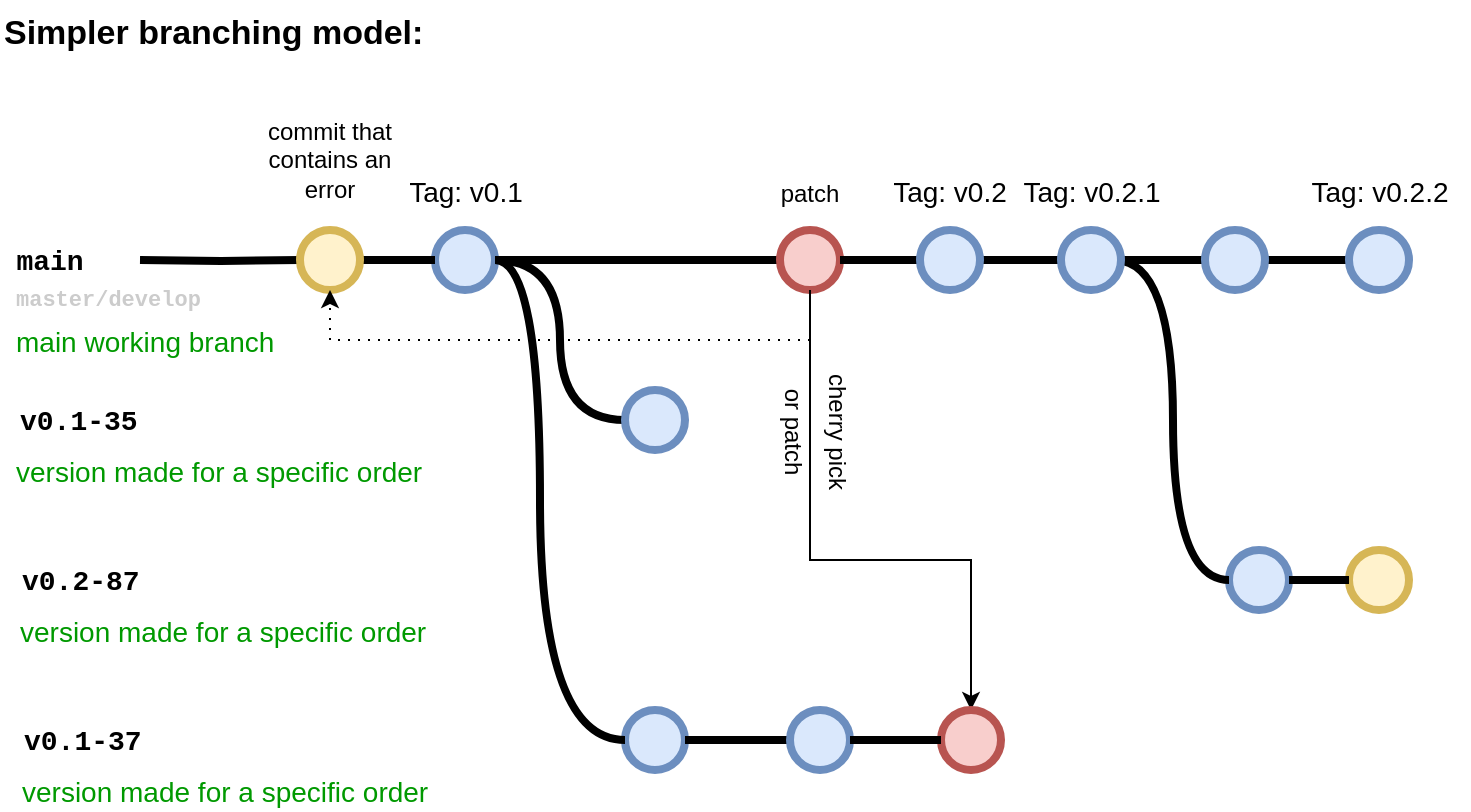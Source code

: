 <mxfile version="24.5.3" type="device">
  <diagram id="yPxyJZ8AM_hMuL3Unpa9" name="simple gitflow">
    <mxGraphModel dx="815" dy="499" grid="1" gridSize="10" guides="1" tooltips="1" connect="1" arrows="1" fold="1" page="1" pageScale="1" pageWidth="1100" pageHeight="850" background="none" math="0" shadow="0">
      <root>
        <mxCell id="0" />
        <mxCell id="1" parent="0" />
        <UserObject label="Simpler branching model:" link="https://nvie.com/posts/a-successful-git-branching-model/" id="9hBKPDzoitwpIBdzFDQ7-6">
          <mxCell style="text;whiteSpace=wrap;html=1;fontStyle=1;fontSize=17;" parent="1" vertex="1">
            <mxGeometry x="90" y="50" width="542.25" height="30" as="geometry" />
          </mxCell>
        </UserObject>
        <mxCell id="9hBKPDzoitwpIBdzFDQ7-23" value="" style="edgeStyle=orthogonalEdgeStyle;rounded=0;html=1;jettySize=auto;orthogonalLoop=1;plain-blue;endArrow=none;endFill=0;strokeWidth=4;strokeColor=default;exitX=1;exitY=0.5;exitDx=0;exitDy=0;exitPerimeter=0;" parent="1" source="v5hvZXTkz6jiRb2V7_Yi-10" edge="1">
          <mxGeometry x="361.5" y="180" as="geometry">
            <mxPoint x="506.5" y="180.037" as="sourcePoint" />
            <mxPoint x="637" y="180" as="targetPoint" />
          </mxGeometry>
        </mxCell>
        <mxCell id="9hBKPDzoitwpIBdzFDQ7-24" style="edgeStyle=orthogonalEdgeStyle;curved=1;rounded=0;html=1;exitX=1;exitY=0.5;exitPerimeter=0;entryX=0;entryY=0.5;entryPerimeter=0;endArrow=none;endFill=0;jettySize=auto;orthogonalLoop=1;strokeWidth=4;fontSize=15;" parent="1" source="9hBKPDzoitwpIBdzFDQ7-25" target="9hBKPDzoitwpIBdzFDQ7-30" edge="1">
          <mxGeometry relative="1" as="geometry" />
        </mxCell>
        <mxCell id="9hBKPDzoitwpIBdzFDQ7-25" value="" style="verticalLabelPosition=bottom;verticalAlign=top;html=1;strokeWidth=4;shape=mxgraph.flowchart.on-page_reference;fillColor=#dae8fc;strokeColor=#6c8ebf;" parent="1" vertex="1">
          <mxGeometry x="307.5" y="165" width="30" height="30" as="geometry" />
        </mxCell>
        <mxCell id="9hBKPDzoitwpIBdzFDQ7-43" value="" style="edgeStyle=orthogonalEdgeStyle;curved=1;rounded=0;orthogonalLoop=1;jettySize=auto;html=1;endArrow=none;endFill=0;strokeWidth=4;fontFamily=Courier New;fontSize=16;exitX=1;exitY=0.5;exitDx=0;exitDy=0;exitPerimeter=0;" parent="1" source="v5hvZXTkz6jiRb2V7_Yi-22" target="9hBKPDzoitwpIBdzFDQ7-42" edge="1">
          <mxGeometry relative="1" as="geometry">
            <mxPoint x="667" y="180" as="sourcePoint" />
          </mxGeometry>
        </mxCell>
        <mxCell id="9hBKPDzoitwpIBdzFDQ7-56" value="" style="edgeStyle=orthogonalEdgeStyle;curved=1;rounded=0;orthogonalLoop=1;jettySize=auto;html=1;endArrow=none;endFill=0;strokeWidth=4;fontFamily=Courier New;fontSize=16;" parent="1" source="9hBKPDzoitwpIBdzFDQ7-42" target="9hBKPDzoitwpIBdzFDQ7-55" edge="1">
          <mxGeometry relative="1" as="geometry" />
        </mxCell>
        <mxCell id="9hBKPDzoitwpIBdzFDQ7-42" value="" style="verticalLabelPosition=bottom;verticalAlign=top;html=1;strokeWidth=4;shape=mxgraph.flowchart.on-page_reference;strokeColor=#6c8ebf;fillColor=#dae8fc;" parent="1" vertex="1">
          <mxGeometry x="692.5" y="165" width="30" height="30" as="geometry" />
        </mxCell>
        <mxCell id="9hBKPDzoitwpIBdzFDQ7-55" value="" style="verticalLabelPosition=bottom;verticalAlign=top;html=1;strokeWidth=4;shape=mxgraph.flowchart.on-page_reference;strokeColor=#6c8ebf;fillColor=#dae8fc;" parent="1" vertex="1">
          <mxGeometry x="764.5" y="165" width="30" height="30" as="geometry" />
        </mxCell>
        <mxCell id="9hBKPDzoitwpIBdzFDQ7-27" value="" style="edgeStyle=orthogonalEdgeStyle;rounded=0;html=1;jettySize=auto;orthogonalLoop=1;strokeWidth=4;endArrow=none;endFill=0;" parent="1" target="9hBKPDzoitwpIBdzFDQ7-25" edge="1" source="v5hvZXTkz6jiRb2V7_Yi-7">
          <mxGeometry x="204.5" y="180" as="geometry">
            <mxPoint x="160" y="180" as="sourcePoint" />
          </mxGeometry>
        </mxCell>
        <mxCell id="9hBKPDzoitwpIBdzFDQ7-28" value="main" style="text;html=1;strokeColor=none;fillColor=none;align=center;verticalAlign=middle;whiteSpace=wrap;overflow=hidden;fontSize=14;fontStyle=1;fontFamily=Courier New;" parent="1" vertex="1">
          <mxGeometry x="90" y="170" width="50" height="20" as="geometry" />
        </mxCell>
        <mxCell id="9hBKPDzoitwpIBdzFDQ7-30" value="" style="verticalLabelPosition=bottom;verticalAlign=top;html=1;strokeWidth=4;shape=mxgraph.flowchart.on-page_reference;strokeColor=#6c8ebf;fillColor=#dae8fc;" parent="1" vertex="1">
          <mxGeometry x="402.5" y="245" width="30" height="30" as="geometry" />
        </mxCell>
        <mxCell id="9hBKPDzoitwpIBdzFDQ7-35" value="v0.1-35&lt;div&gt;&lt;br&gt;&lt;/div&gt;" style="text;html=1;strokeColor=none;fillColor=none;align=left;verticalAlign=middle;whiteSpace=wrap;overflow=hidden;fontSize=14;fontStyle=1;fontFamily=Courier New;" parent="1" vertex="1">
          <mxGeometry x="97.5" y="250" width="240" height="20" as="geometry" />
        </mxCell>
        <mxCell id="9hBKPDzoitwpIBdzFDQ7-37" value="&lt;span lang=&quot;en&quot; class=&quot;HwtZe&quot;&gt;main working branch&lt;/span&gt;" style="text;html=1;strokeColor=none;fillColor=none;align=left;verticalAlign=middle;whiteSpace=wrap;overflow=hidden;fontSize=14;fontStyle=0;fontColor=#009900;" parent="1" vertex="1">
          <mxGeometry x="96.25" y="210" width="132.25" height="20" as="geometry" />
        </mxCell>
        <mxCell id="9hBKPDzoitwpIBdzFDQ7-38" value="version made for a specific order" style="text;html=1;strokeColor=none;fillColor=none;align=left;verticalAlign=middle;whiteSpace=wrap;overflow=hidden;fontSize=14;fontStyle=0;fontColor=#009900;" parent="1" vertex="1">
          <mxGeometry x="96.25" y="275" width="223.75" height="20" as="geometry" />
        </mxCell>
        <mxCell id="9hBKPDzoitwpIBdzFDQ7-50" value="" style="verticalLabelPosition=bottom;verticalAlign=top;html=1;strokeWidth=4;shape=mxgraph.flowchart.on-page_reference;strokeColor=#d6b656;fillColor=#fff2cc;align=center;fontFamily=Helvetica;fontSize=12;fontColor=default;" parent="1" vertex="1">
          <mxGeometry x="764.5" y="325" width="30" height="30" as="geometry" />
        </mxCell>
        <mxCell id="v5hvZXTkz6jiRb2V7_Yi-2" value="" style="edgeStyle=orthogonalEdgeStyle;rounded=0;html=1;jettySize=auto;orthogonalLoop=1;plain-blue;endArrow=none;endFill=0;strokeWidth=4;strokeColor=default;entryX=0;entryY=0.5;entryDx=0;entryDy=0;entryPerimeter=0;" parent="1" source="9hBKPDzoitwpIBdzFDQ7-25" target="v5hvZXTkz6jiRb2V7_Yi-3" edge="1">
          <mxGeometry x="304.5" y="180" as="geometry">
            <mxPoint x="305" y="180" as="sourcePoint" />
            <mxPoint x="402.5" y="180.0" as="targetPoint" />
          </mxGeometry>
        </mxCell>
        <mxCell id="v5hvZXTkz6jiRb2V7_Yi-3" value="" style="verticalLabelPosition=bottom;verticalAlign=top;html=1;strokeWidth=4;shape=mxgraph.flowchart.on-page_reference;fillColor=#f8cecc;strokeColor=#b85450;align=center;fontFamily=Helvetica;fontSize=12;fontColor=default;" parent="1" vertex="1">
          <mxGeometry x="480" y="165" width="30" height="30" as="geometry" />
        </mxCell>
        <mxCell id="v5hvZXTkz6jiRb2V7_Yi-14" value="" style="verticalLabelPosition=bottom;verticalAlign=top;html=1;strokeWidth=4;shape=mxgraph.flowchart.on-page_reference;fillColor=#dae8fc;strokeColor=#6c8ebf;" parent="1" vertex="1">
          <mxGeometry x="704.5" y="325" width="30" height="30" as="geometry" />
        </mxCell>
        <mxCell id="v5hvZXTkz6jiRb2V7_Yi-16" style="edgeStyle=orthogonalEdgeStyle;curved=1;rounded=0;html=1;exitX=1;exitY=0.5;exitPerimeter=0;entryX=0;entryY=0.5;entryPerimeter=0;endArrow=none;endFill=0;jettySize=auto;orthogonalLoop=1;strokeWidth=4;fontSize=15;exitDx=0;exitDy=0;entryDx=0;entryDy=0;" parent="1" target="v5hvZXTkz6jiRb2V7_Yi-14" edge="1">
          <mxGeometry relative="1" as="geometry">
            <mxPoint x="647.5" y="180.0" as="sourcePoint" />
            <mxPoint x="495.5" y="270" as="targetPoint" />
          </mxGeometry>
        </mxCell>
        <mxCell id="v5hvZXTkz6jiRb2V7_Yi-17" value="v0.2-87" style="text;html=1;strokeColor=none;fillColor=none;align=left;verticalAlign=middle;whiteSpace=wrap;overflow=hidden;fontSize=14;fontStyle=1;fontFamily=Courier New;" parent="1" vertex="1">
          <mxGeometry x="98.75" y="330" width="561.25" height="20" as="geometry" />
        </mxCell>
        <mxCell id="v5hvZXTkz6jiRb2V7_Yi-18" value="version made for a specific order" style="text;html=1;strokeColor=none;fillColor=none;align=left;verticalAlign=middle;whiteSpace=wrap;overflow=hidden;fontSize=14;fontStyle=0;fontColor=#009900;" parent="1" vertex="1">
          <mxGeometry x="97.5" y="355" width="242.5" height="20" as="geometry" />
        </mxCell>
        <mxCell id="v5hvZXTkz6jiRb2V7_Yi-20" style="edgeStyle=orthogonalEdgeStyle;curved=1;rounded=0;html=1;exitX=1;exitY=0.5;exitPerimeter=0;endArrow=none;endFill=0;jettySize=auto;orthogonalLoop=1;strokeWidth=4;fontSize=15;exitDx=0;exitDy=0;" parent="1" source="v5hvZXTkz6jiRb2V7_Yi-14" target="9hBKPDzoitwpIBdzFDQ7-50" edge="1">
          <mxGeometry relative="1" as="geometry">
            <mxPoint x="597.5" y="190" as="sourcePoint" />
            <mxPoint x="639.5" y="350" as="targetPoint" />
          </mxGeometry>
        </mxCell>
        <mxCell id="v5hvZXTkz6jiRb2V7_Yi-27" style="edgeStyle=orthogonalEdgeStyle;rounded=0;orthogonalLoop=1;jettySize=auto;html=1;entryX=0.5;entryY=0;entryDx=0;entryDy=0;entryPerimeter=0;exitX=0.5;exitY=1;exitDx=0;exitDy=0;exitPerimeter=0;" parent="1" source="v5hvZXTkz6jiRb2V7_Yi-3" target="v5hvZXTkz6jiRb2V7_Yi-53" edge="1">
          <mxGeometry relative="1" as="geometry">
            <Array as="points">
              <mxPoint x="495" y="330" />
              <mxPoint x="575" y="330" />
            </Array>
          </mxGeometry>
        </mxCell>
        <mxCell id="v5hvZXTkz6jiRb2V7_Yi-22" value="" style="verticalLabelPosition=bottom;verticalAlign=top;html=1;strokeWidth=4;shape=mxgraph.flowchart.on-page_reference;strokeColor=#6c8ebf;fillColor=#dae8fc;align=center;fontFamily=Helvetica;fontSize=12;fontColor=default;" parent="1" vertex="1">
          <mxGeometry x="620.5" y="165" width="30" height="30" as="geometry" />
        </mxCell>
        <mxCell id="v5hvZXTkz6jiRb2V7_Yi-23" value="commit that contains an error" style="text;html=1;strokeColor=none;fillColor=none;align=center;verticalAlign=middle;whiteSpace=wrap;overflow=hidden;" parent="1" vertex="1">
          <mxGeometry x="215" y="105" width="80" height="50" as="geometry" />
        </mxCell>
        <mxCell id="v5hvZXTkz6jiRb2V7_Yi-29" value="&lt;div&gt;cherry pick&lt;/div&gt;" style="text;html=1;align=center;verticalAlign=middle;resizable=0;points=[];autosize=1;strokeColor=none;fillColor=none;rotation=90;" parent="1" vertex="1">
          <mxGeometry x="468.5" y="250" width="80" height="30" as="geometry" />
        </mxCell>
        <mxCell id="v5hvZXTkz6jiRb2V7_Yi-31" value="master/develop" style="text;html=1;strokeColor=none;fillColor=none;align=left;verticalAlign=middle;whiteSpace=wrap;overflow=hidden;fontSize=11;fontStyle=1;fontFamily=Courier New;fontColor=#CCCCCC;" parent="1" vertex="1">
          <mxGeometry x="96.25" y="190" width="128.5" height="20" as="geometry" />
        </mxCell>
        <mxCell id="v5hvZXTkz6jiRb2V7_Yi-38" value="" style="verticalLabelPosition=bottom;verticalAlign=top;html=1;strokeWidth=4;shape=mxgraph.flowchart.on-page_reference;strokeColor=#6c8ebf;fillColor=#dae8fc;" parent="1" vertex="1">
          <mxGeometry x="402.5" y="405" width="30" height="30" as="geometry" />
        </mxCell>
        <mxCell id="v5hvZXTkz6jiRb2V7_Yi-39" style="edgeStyle=orthogonalEdgeStyle;curved=1;rounded=0;html=1;exitX=1;exitY=0.5;exitPerimeter=0;entryX=0;entryY=0.5;entryPerimeter=0;endArrow=none;endFill=0;jettySize=auto;orthogonalLoop=1;strokeWidth=4;fontSize=15;exitDx=0;exitDy=0;entryDx=0;entryDy=0;" parent="1" source="9hBKPDzoitwpIBdzFDQ7-25" target="v5hvZXTkz6jiRb2V7_Yi-38" edge="1">
          <mxGeometry relative="1" as="geometry">
            <mxPoint x="460" y="190" as="sourcePoint" />
            <mxPoint x="502" y="350" as="targetPoint" />
            <Array as="points">
              <mxPoint x="360" y="180" />
              <mxPoint x="360" y="420" />
            </Array>
          </mxGeometry>
        </mxCell>
        <mxCell id="v5hvZXTkz6jiRb2V7_Yi-40" value="v0.1-37" style="text;html=1;strokeColor=none;fillColor=none;align=left;verticalAlign=middle;whiteSpace=wrap;overflow=hidden;fontSize=14;fontStyle=1;fontFamily=Courier New;" parent="1" vertex="1">
          <mxGeometry x="100" y="410" width="210" height="20" as="geometry" />
        </mxCell>
        <mxCell id="v5hvZXTkz6jiRb2V7_Yi-41" value="&lt;span lang=&quot;en&quot; class=&quot;HwtZe&quot;&gt;version made for a specific order&lt;/span&gt;" style="text;html=1;strokeColor=none;fillColor=none;align=left;verticalAlign=middle;whiteSpace=wrap;overflow=hidden;fontSize=14;fontStyle=0;fontColor=#009900;" parent="1" vertex="1">
          <mxGeometry x="98.75" y="435" width="251.25" height="20" as="geometry" />
        </mxCell>
        <mxCell id="v5hvZXTkz6jiRb2V7_Yi-47" value="" style="edgeStyle=orthogonalEdgeStyle;curved=1;rounded=0;html=1;exitX=1;exitY=0.5;exitPerimeter=0;endArrow=none;endFill=0;jettySize=auto;orthogonalLoop=1;strokeWidth=4;fontSize=15;exitDx=0;exitDy=0;entryX=0;entryY=0.5;entryDx=0;entryDy=0;entryPerimeter=0;" parent="1" source="v5hvZXTkz6jiRb2V7_Yi-38" target="v5hvZXTkz6jiRb2V7_Yi-46" edge="1">
          <mxGeometry relative="1" as="geometry">
            <mxPoint x="522" y="420" as="sourcePoint" />
            <mxPoint x="636" y="420" as="targetPoint" />
          </mxGeometry>
        </mxCell>
        <mxCell id="v5hvZXTkz6jiRb2V7_Yi-46" value="" style="verticalLabelPosition=bottom;verticalAlign=top;html=1;strokeWidth=4;shape=mxgraph.flowchart.on-page_reference;strokeColor=#6c8ebf;fillColor=#dae8fc;align=center;fontFamily=Helvetica;fontSize=12;fontColor=default;" parent="1" vertex="1">
          <mxGeometry x="485" y="405" width="30" height="30" as="geometry" />
        </mxCell>
        <mxCell id="v5hvZXTkz6jiRb2V7_Yi-49" value="" style="edgeStyle=orthogonalEdgeStyle;rounded=0;html=1;jettySize=auto;orthogonalLoop=1;plain-blue;endArrow=none;endFill=0;strokeWidth=4;strokeColor=default;exitX=1;exitY=0.5;exitDx=0;exitDy=0;exitPerimeter=0;" parent="1" source="v5hvZXTkz6jiRb2V7_Yi-3" target="v5hvZXTkz6jiRb2V7_Yi-10" edge="1">
          <mxGeometry x="361.5" y="180" as="geometry">
            <mxPoint x="510" y="180" as="sourcePoint" />
            <mxPoint x="637" y="180" as="targetPoint" />
          </mxGeometry>
        </mxCell>
        <mxCell id="v5hvZXTkz6jiRb2V7_Yi-10" value="" style="verticalLabelPosition=bottom;verticalAlign=top;html=1;strokeWidth=4;shape=mxgraph.flowchart.on-page_reference;fillColor=#dae8fc;strokeColor=#6c8ebf;" parent="1" vertex="1">
          <mxGeometry x="550" y="165" width="30" height="30" as="geometry" />
        </mxCell>
        <mxCell id="v5hvZXTkz6jiRb2V7_Yi-50" value="or patch" style="text;html=1;align=center;verticalAlign=middle;resizable=0;points=[];autosize=1;strokeColor=none;fillColor=none;rotation=90;" parent="1" vertex="1">
          <mxGeometry x="451.5" y="250" width="70" height="30" as="geometry" />
        </mxCell>
        <mxCell id="v5hvZXTkz6jiRb2V7_Yi-51" value="&amp;nbsp;" style="text;whiteSpace=wrap;html=1;" parent="1" vertex="1">
          <mxGeometry x="200" y="50" width="40" height="40" as="geometry" />
        </mxCell>
        <mxCell id="v5hvZXTkz6jiRb2V7_Yi-53" value="" style="verticalLabelPosition=bottom;verticalAlign=top;html=1;strokeWidth=4;shape=mxgraph.flowchart.on-page_reference;strokeColor=#b85450;fillColor=#f8cecc;" parent="1" vertex="1">
          <mxGeometry x="560.5" y="405" width="30" height="30" as="geometry" />
        </mxCell>
        <mxCell id="v5hvZXTkz6jiRb2V7_Yi-54" value="" style="edgeStyle=orthogonalEdgeStyle;curved=1;rounded=0;html=1;exitX=1;exitY=0.5;exitPerimeter=0;endArrow=none;endFill=0;jettySize=auto;orthogonalLoop=1;strokeWidth=4;fontSize=15;exitDx=0;exitDy=0;entryX=0;entryY=0.5;entryDx=0;entryDy=0;entryPerimeter=0;" parent="1" source="v5hvZXTkz6jiRb2V7_Yi-46" target="v5hvZXTkz6jiRb2V7_Yi-53" edge="1">
          <mxGeometry relative="1" as="geometry">
            <mxPoint x="490" y="430" as="sourcePoint" />
            <mxPoint x="530" y="430" as="targetPoint" />
          </mxGeometry>
        </mxCell>
        <mxCell id="7JqDYjKMsY4zCGbFWICf-1" value="Tag: v0.1" style="text;html=1;strokeColor=none;fillColor=none;align=center;verticalAlign=middle;whiteSpace=wrap;overflow=hidden;fontSize=14;" vertex="1" parent="1">
          <mxGeometry x="287.5" y="135" width="70" height="20" as="geometry" />
        </mxCell>
        <mxCell id="7JqDYjKMsY4zCGbFWICf-2" value="Tag: v0.2" style="text;html=1;strokeColor=none;fillColor=none;align=center;verticalAlign=middle;whiteSpace=wrap;overflow=hidden;fontSize=14;" vertex="1" parent="1">
          <mxGeometry x="530" y="135" width="70" height="20" as="geometry" />
        </mxCell>
        <mxCell id="7JqDYjKMsY4zCGbFWICf-4" value="Tag: v0.2.2" style="text;html=1;strokeColor=none;fillColor=none;align=center;verticalAlign=middle;whiteSpace=wrap;overflow=hidden;fontSize=14;" vertex="1" parent="1">
          <mxGeometry x="734.5" y="135" width="90" height="20" as="geometry" />
        </mxCell>
        <mxCell id="7JqDYjKMsY4zCGbFWICf-6" value="Tag: v0.2.1" style="text;html=1;strokeColor=none;fillColor=none;align=center;verticalAlign=middle;whiteSpace=wrap;overflow=hidden;fontSize=14;" vertex="1" parent="1">
          <mxGeometry x="590.5" y="135" width="90" height="20" as="geometry" />
        </mxCell>
        <mxCell id="7JqDYjKMsY4zCGbFWICf-10" value="" style="edgeStyle=orthogonalEdgeStyle;rounded=0;html=1;jettySize=auto;orthogonalLoop=1;strokeWidth=4;endArrow=none;endFill=0;" edge="1" parent="1" target="v5hvZXTkz6jiRb2V7_Yi-7">
          <mxGeometry x="204.5" y="180" as="geometry">
            <mxPoint x="160" y="180" as="sourcePoint" />
            <mxPoint x="308" y="180" as="targetPoint" />
          </mxGeometry>
        </mxCell>
        <mxCell id="v5hvZXTkz6jiRb2V7_Yi-7" value="" style="verticalLabelPosition=bottom;verticalAlign=top;html=1;strokeWidth=4;shape=mxgraph.flowchart.on-page_reference;fillColor=#fff2cc;strokeColor=#d6b656;align=center;fontFamily=Helvetica;fontSize=12;fontColor=default;" parent="1" vertex="1">
          <mxGeometry x="240" y="165" width="30" height="30" as="geometry" />
        </mxCell>
        <mxCell id="7JqDYjKMsY4zCGbFWICf-16" style="edgeStyle=orthogonalEdgeStyle;rounded=0;orthogonalLoop=1;jettySize=auto;html=1;entryX=0.5;entryY=1;entryDx=0;entryDy=0;entryPerimeter=0;dashed=1;dashPattern=1 4;" edge="1" parent="1" source="v5hvZXTkz6jiRb2V7_Yi-3" target="v5hvZXTkz6jiRb2V7_Yi-7">
          <mxGeometry relative="1" as="geometry">
            <Array as="points">
              <mxPoint x="495" y="220" />
              <mxPoint x="255" y="220" />
            </Array>
          </mxGeometry>
        </mxCell>
        <mxCell id="7JqDYjKMsY4zCGbFWICf-17" value="&lt;span style=&quot;font-size: 12px;&quot;&gt;patch&lt;/span&gt;" style="text;html=1;strokeColor=none;fillColor=none;align=center;verticalAlign=middle;whiteSpace=wrap;overflow=hidden;fontSize=14;" vertex="1" parent="1">
          <mxGeometry x="460" y="135" width="70" height="20" as="geometry" />
        </mxCell>
      </root>
    </mxGraphModel>
  </diagram>
</mxfile>
